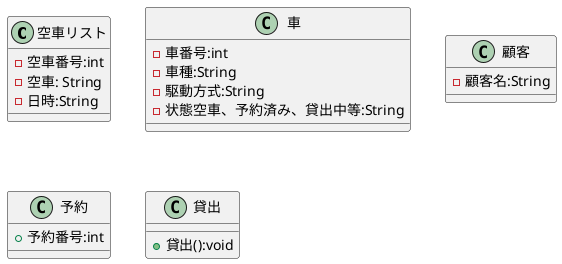 @startuml 車両貸出システム
class 空車リスト {
- 空車番号:int
- 空車: String
- 日時:String
}
class 車 {
-車番号:int
- 車種:String
- 駆動方式:String
- 状態空車、予約済み、貸出中等:String
}
class 顧客 {
- 顧客名:String
}
class 予約 {
+ 予約番号:int
}
class 貸出 {
+ 貸出():void
}
@enduml